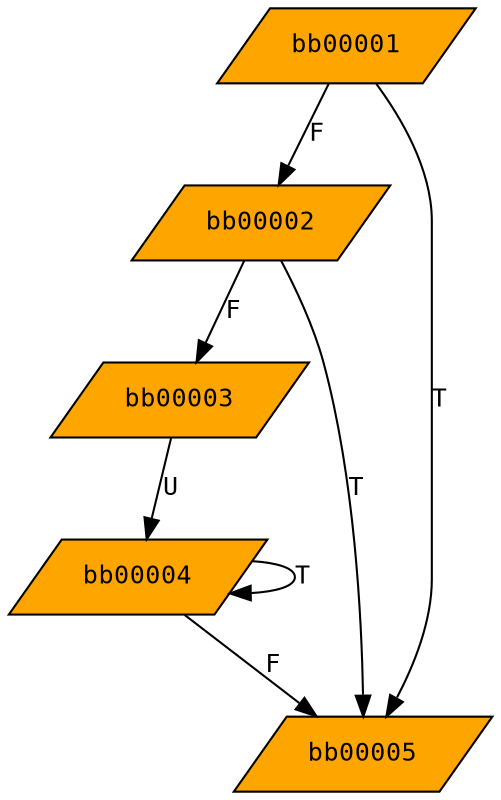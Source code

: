 digraph fibo_cfg
{
  graph [rankdir="TB", nodesep = "0.175"];
  node [fontname="Courier", fontsize="12", style="filled"];
  edge [fontname="Courier", fontsize="12"];

  bb00001  [label="bb00001", ntype="node", argix="-1", dataspec="na", bb="1", shape="parallelogram", fillcolor="orange"];
  bb00002  [label="bb00002", ntype="node", argix="-1", dataspec="na", bb="2", shape="parallelogram", fillcolor="orange"];
  bb00003  [label="bb00003", ntype="node", argix="-1", dataspec="na", bb="3", shape="parallelogram", fillcolor="orange"];
  bb00004  [label="bb00004", ntype="node", argix="-1", dataspec="na", bb="4", shape="parallelogram", fillcolor="orange"];
  bb00005  [label="bb00005", ntype="node", argix="-1", dataspec="na", bb="5", shape="parallelogram", fillcolor="orange"];

  bb00001 -> bb00002  [label="F", etype="F", order="0", argix="-1", dataspec="u1"];
  bb00001 -> bb00005  [label="T", etype="T", order="0", argix="-1", dataspec="u1"];
  bb00002 -> bb00003  [label="F", etype="F", order="0", argix="-1", dataspec="u1"];
  bb00002 -> bb00005  [label="T", etype="T", order="0", argix="-1", dataspec="u1"];
  bb00003 -> bb00004  [label="U", etype="U", order="0", argix="-1", dataspec="u1"];
  bb00004 -> bb00004  [label="T", etype="T", order="0", argix="-1", dataspec="u1"];
  bb00004 -> bb00005  [label="F", etype="F", order="0", argix="-1", dataspec="u1"];

}
